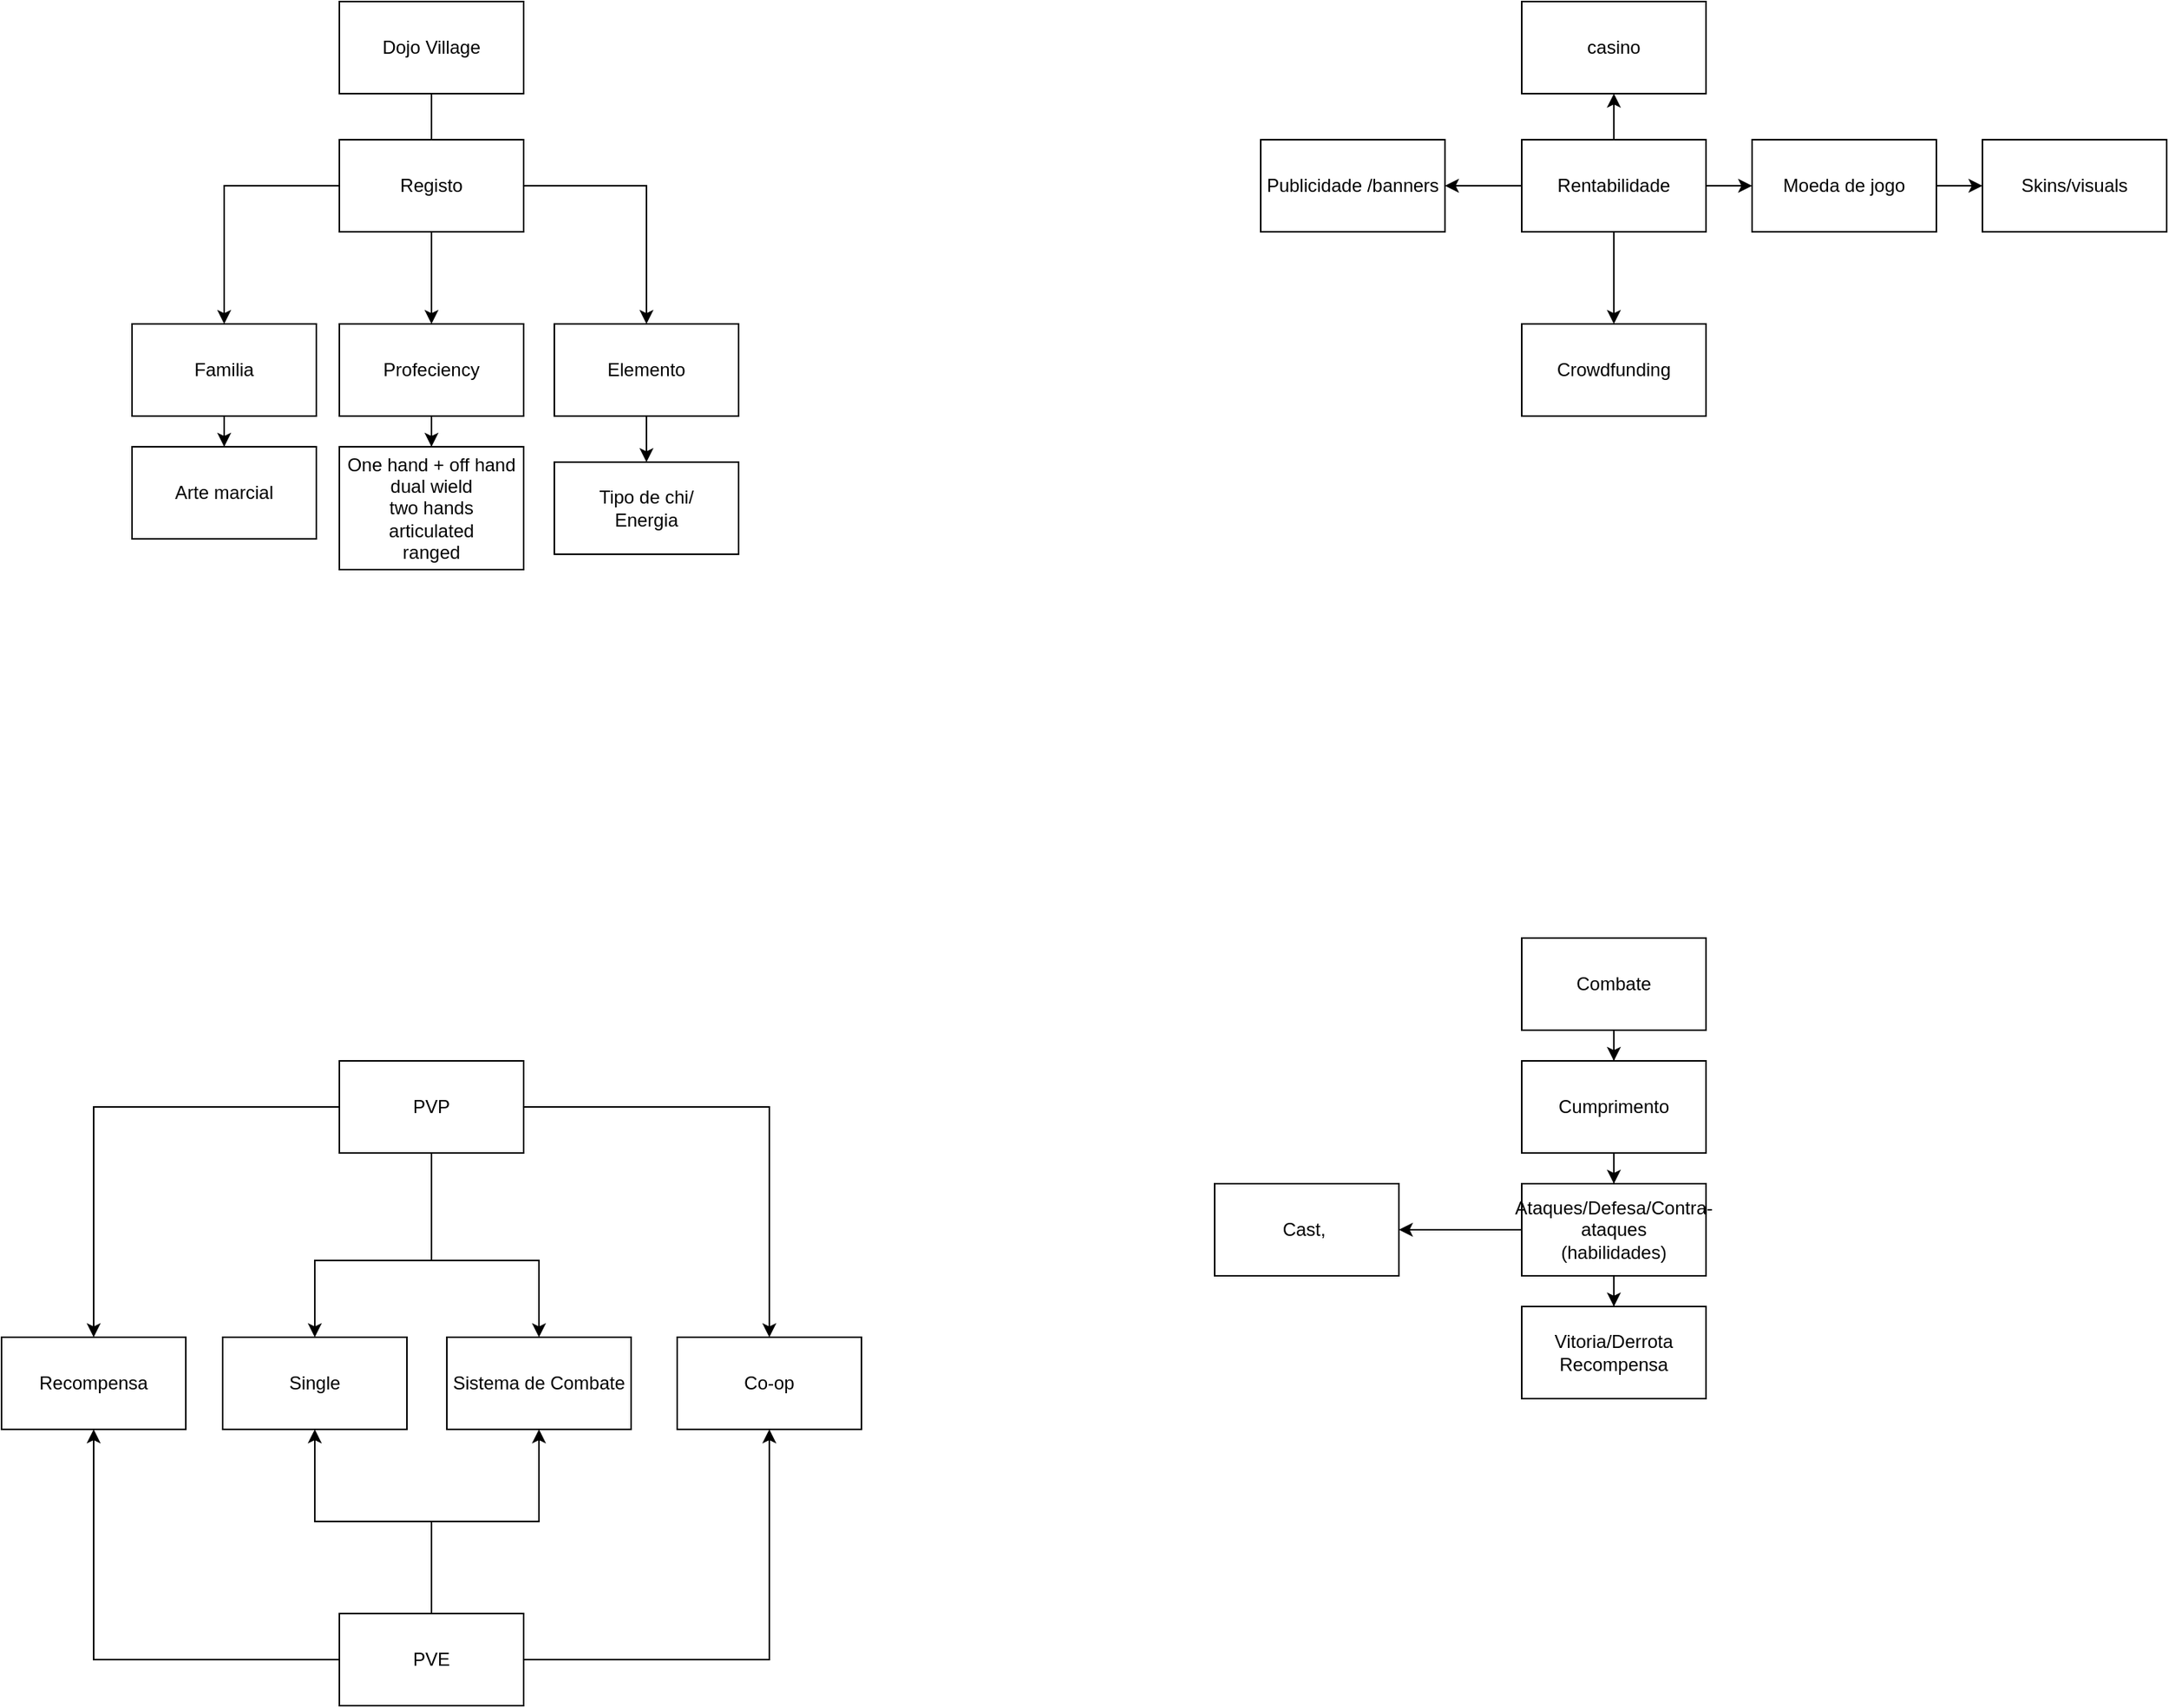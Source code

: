 <mxfile version="13.7.1" type="device"><diagram id="6_zDmfKreYewu6eXGgAh" name="Page-1"><mxGraphModel dx="2062" dy="1163" grid="1" gridSize="10" guides="1" tooltips="1" connect="1" arrows="1" fold="1" page="1" pageScale="1" pageWidth="1920" pageHeight="1200" math="0" shadow="0"><root><mxCell id="0"/><mxCell id="1" parent="0"/><mxCell id="ngPlzXH6kf3ZmFm6-NAn-9" value="" style="edgeStyle=orthogonalEdgeStyle;rounded=0;orthogonalLoop=1;jettySize=auto;html=1;" edge="1" parent="1" source="ngPlzXH6kf3ZmFm6-NAn-1" target="ngPlzXH6kf3ZmFm6-NAn-3"><mxGeometry relative="1" as="geometry"/></mxCell><mxCell id="ngPlzXH6kf3ZmFm6-NAn-1" value="&lt;div&gt;Dojo Village&lt;/div&gt;" style="rounded=0;whiteSpace=wrap;html=1;" vertex="1" parent="1"><mxGeometry x="240" y="20" width="120" height="60" as="geometry"/></mxCell><mxCell id="ngPlzXH6kf3ZmFm6-NAn-6" value="" style="edgeStyle=orthogonalEdgeStyle;rounded=0;orthogonalLoop=1;jettySize=auto;html=1;" edge="1" parent="1" source="ngPlzXH6kf3ZmFm6-NAn-2" target="ngPlzXH6kf3ZmFm6-NAn-5"><mxGeometry relative="1" as="geometry"/></mxCell><mxCell id="ngPlzXH6kf3ZmFm6-NAn-8" value="" style="edgeStyle=orthogonalEdgeStyle;rounded=0;orthogonalLoop=1;jettySize=auto;html=1;" edge="1" parent="1" source="ngPlzXH6kf3ZmFm6-NAn-2" target="ngPlzXH6kf3ZmFm6-NAn-7"><mxGeometry relative="1" as="geometry"/></mxCell><mxCell id="ngPlzXH6kf3ZmFm6-NAn-2" value="Registo" style="rounded=0;whiteSpace=wrap;html=1;" vertex="1" parent="1"><mxGeometry x="240" y="110" width="120" height="60" as="geometry"/></mxCell><mxCell id="ngPlzXH6kf3ZmFm6-NAn-46" value="" style="edgeStyle=orthogonalEdgeStyle;rounded=0;orthogonalLoop=1;jettySize=auto;html=1;" edge="1" parent="1" source="ngPlzXH6kf3ZmFm6-NAn-3" target="ngPlzXH6kf3ZmFm6-NAn-45"><mxGeometry relative="1" as="geometry"/></mxCell><mxCell id="ngPlzXH6kf3ZmFm6-NAn-3" value="&lt;div&gt;Profeciency&lt;/div&gt;" style="rounded=0;whiteSpace=wrap;html=1;" vertex="1" parent="1"><mxGeometry x="240" y="230" width="120" height="60" as="geometry"/></mxCell><mxCell id="ngPlzXH6kf3ZmFm6-NAn-49" value="" style="edgeStyle=orthogonalEdgeStyle;rounded=0;orthogonalLoop=1;jettySize=auto;html=1;" edge="1" parent="1" source="ngPlzXH6kf3ZmFm6-NAn-5" target="ngPlzXH6kf3ZmFm6-NAn-48"><mxGeometry relative="1" as="geometry"/></mxCell><mxCell id="ngPlzXH6kf3ZmFm6-NAn-5" value="&lt;div&gt;Elemento&lt;/div&gt;" style="rounded=0;whiteSpace=wrap;html=1;" vertex="1" parent="1"><mxGeometry x="380" y="230" width="120" height="60" as="geometry"/></mxCell><mxCell id="ngPlzXH6kf3ZmFm6-NAn-51" value="" style="edgeStyle=orthogonalEdgeStyle;rounded=0;orthogonalLoop=1;jettySize=auto;html=1;" edge="1" parent="1" source="ngPlzXH6kf3ZmFm6-NAn-7" target="ngPlzXH6kf3ZmFm6-NAn-50"><mxGeometry relative="1" as="geometry"/></mxCell><mxCell id="ngPlzXH6kf3ZmFm6-NAn-7" value="&lt;div&gt;Familia&lt;/div&gt;" style="rounded=0;whiteSpace=wrap;html=1;" vertex="1" parent="1"><mxGeometry x="105" y="230" width="120" height="60" as="geometry"/></mxCell><mxCell id="ngPlzXH6kf3ZmFm6-NAn-21" style="edgeStyle=orthogonalEdgeStyle;rounded=0;orthogonalLoop=1;jettySize=auto;html=1;exitX=1;exitY=0.5;exitDx=0;exitDy=0;entryX=0.5;entryY=0;entryDx=0;entryDy=0;" edge="1" parent="1" source="ngPlzXH6kf3ZmFm6-NAn-10" target="ngPlzXH6kf3ZmFm6-NAn-20"><mxGeometry relative="1" as="geometry"/></mxCell><mxCell id="ngPlzXH6kf3ZmFm6-NAn-22" style="edgeStyle=orthogonalEdgeStyle;rounded=0;orthogonalLoop=1;jettySize=auto;html=1;exitX=0.5;exitY=1;exitDx=0;exitDy=0;entryX=0.5;entryY=0;entryDx=0;entryDy=0;" edge="1" parent="1" source="ngPlzXH6kf3ZmFm6-NAn-10" target="ngPlzXH6kf3ZmFm6-NAn-19"><mxGeometry relative="1" as="geometry"><Array as="points"><mxPoint x="300" y="840"/><mxPoint x="224" y="840"/></Array></mxGeometry></mxCell><mxCell id="ngPlzXH6kf3ZmFm6-NAn-24" value="" style="edgeStyle=orthogonalEdgeStyle;rounded=0;orthogonalLoop=1;jettySize=auto;html=1;exitX=0.5;exitY=1;exitDx=0;exitDy=0;" edge="1" parent="1" source="ngPlzXH6kf3ZmFm6-NAn-10" target="ngPlzXH6kf3ZmFm6-NAn-23"><mxGeometry relative="1" as="geometry"><Array as="points"><mxPoint x="300" y="840"/><mxPoint x="370" y="840"/></Array></mxGeometry></mxCell><mxCell id="ngPlzXH6kf3ZmFm6-NAn-32" style="edgeStyle=orthogonalEdgeStyle;rounded=0;orthogonalLoop=1;jettySize=auto;html=1;entryX=0.5;entryY=0;entryDx=0;entryDy=0;" edge="1" parent="1" source="ngPlzXH6kf3ZmFm6-NAn-10" target="ngPlzXH6kf3ZmFm6-NAn-31"><mxGeometry relative="1" as="geometry"/></mxCell><mxCell id="ngPlzXH6kf3ZmFm6-NAn-10" value="&lt;div&gt;PVP&lt;/div&gt;" style="rounded=0;whiteSpace=wrap;html=1;" vertex="1" parent="1"><mxGeometry x="240" y="710" width="120" height="60" as="geometry"/></mxCell><mxCell id="ngPlzXH6kf3ZmFm6-NAn-28" value="" style="edgeStyle=orthogonalEdgeStyle;rounded=0;orthogonalLoop=1;jettySize=auto;html=1;entryX=0.5;entryY=1;entryDx=0;entryDy=0;" edge="1" parent="1" source="ngPlzXH6kf3ZmFm6-NAn-11" target="ngPlzXH6kf3ZmFm6-NAn-23"><mxGeometry relative="1" as="geometry"><mxPoint x="350" y="1020" as="targetPoint"/></mxGeometry></mxCell><mxCell id="ngPlzXH6kf3ZmFm6-NAn-29" style="edgeStyle=orthogonalEdgeStyle;rounded=0;orthogonalLoop=1;jettySize=auto;html=1;entryX=0.5;entryY=1;entryDx=0;entryDy=0;" edge="1" parent="1" source="ngPlzXH6kf3ZmFm6-NAn-11" target="ngPlzXH6kf3ZmFm6-NAn-19"><mxGeometry relative="1" as="geometry"/></mxCell><mxCell id="ngPlzXH6kf3ZmFm6-NAn-30" style="edgeStyle=orthogonalEdgeStyle;rounded=0;orthogonalLoop=1;jettySize=auto;html=1;entryX=0.5;entryY=1;entryDx=0;entryDy=0;" edge="1" parent="1" source="ngPlzXH6kf3ZmFm6-NAn-11" target="ngPlzXH6kf3ZmFm6-NAn-20"><mxGeometry relative="1" as="geometry"/></mxCell><mxCell id="ngPlzXH6kf3ZmFm6-NAn-33" style="edgeStyle=orthogonalEdgeStyle;rounded=0;orthogonalLoop=1;jettySize=auto;html=1;entryX=0.5;entryY=1;entryDx=0;entryDy=0;" edge="1" parent="1" source="ngPlzXH6kf3ZmFm6-NAn-11" target="ngPlzXH6kf3ZmFm6-NAn-31"><mxGeometry relative="1" as="geometry"/></mxCell><mxCell id="ngPlzXH6kf3ZmFm6-NAn-11" value="&lt;div&gt;PVE&lt;/div&gt;" style="rounded=0;whiteSpace=wrap;html=1;" vertex="1" parent="1"><mxGeometry x="240" y="1070" width="120" height="60" as="geometry"/></mxCell><mxCell id="ngPlzXH6kf3ZmFm6-NAn-19" value="&lt;div&gt;Single&lt;/div&gt;" style="rounded=0;whiteSpace=wrap;html=1;" vertex="1" parent="1"><mxGeometry x="164" y="890" width="120" height="60" as="geometry"/></mxCell><mxCell id="ngPlzXH6kf3ZmFm6-NAn-20" value="&lt;div&gt;Co-op&lt;/div&gt;" style="rounded=0;whiteSpace=wrap;html=1;" vertex="1" parent="1"><mxGeometry x="460" y="890" width="120" height="60" as="geometry"/></mxCell><mxCell id="ngPlzXH6kf3ZmFm6-NAn-23" value="&lt;div&gt;Sistema de Combate&lt;/div&gt;" style="rounded=0;whiteSpace=wrap;html=1;" vertex="1" parent="1"><mxGeometry x="310" y="890" width="120" height="60" as="geometry"/></mxCell><mxCell id="ngPlzXH6kf3ZmFm6-NAn-31" value="Recompensa" style="rounded=0;whiteSpace=wrap;html=1;" vertex="1" parent="1"><mxGeometry x="20" y="890" width="120" height="60" as="geometry"/></mxCell><mxCell id="ngPlzXH6kf3ZmFm6-NAn-36" value="" style="edgeStyle=orthogonalEdgeStyle;rounded=0;orthogonalLoop=1;jettySize=auto;html=1;" edge="1" parent="1" source="ngPlzXH6kf3ZmFm6-NAn-34" target="ngPlzXH6kf3ZmFm6-NAn-35"><mxGeometry relative="1" as="geometry"/></mxCell><mxCell id="ngPlzXH6kf3ZmFm6-NAn-38" value="" style="edgeStyle=orthogonalEdgeStyle;rounded=0;orthogonalLoop=1;jettySize=auto;html=1;" edge="1" parent="1" source="ngPlzXH6kf3ZmFm6-NAn-34" target="ngPlzXH6kf3ZmFm6-NAn-37"><mxGeometry relative="1" as="geometry"/></mxCell><mxCell id="ngPlzXH6kf3ZmFm6-NAn-40" value="" style="edgeStyle=orthogonalEdgeStyle;rounded=0;orthogonalLoop=1;jettySize=auto;html=1;" edge="1" parent="1" source="ngPlzXH6kf3ZmFm6-NAn-34" target="ngPlzXH6kf3ZmFm6-NAn-39"><mxGeometry relative="1" as="geometry"/></mxCell><mxCell id="ngPlzXH6kf3ZmFm6-NAn-42" value="" style="edgeStyle=orthogonalEdgeStyle;rounded=0;orthogonalLoop=1;jettySize=auto;html=1;" edge="1" parent="1" source="ngPlzXH6kf3ZmFm6-NAn-34" target="ngPlzXH6kf3ZmFm6-NAn-41"><mxGeometry relative="1" as="geometry"/></mxCell><mxCell id="ngPlzXH6kf3ZmFm6-NAn-34" value="&lt;div&gt;Rentabilidade&lt;/div&gt;" style="rounded=0;whiteSpace=wrap;html=1;" vertex="1" parent="1"><mxGeometry x="1010" y="110" width="120" height="60" as="geometry"/></mxCell><mxCell id="ngPlzXH6kf3ZmFm6-NAn-35" value="Crowdfunding" style="rounded=0;whiteSpace=wrap;html=1;" vertex="1" parent="1"><mxGeometry x="1010" y="230" width="120" height="60" as="geometry"/></mxCell><mxCell id="ngPlzXH6kf3ZmFm6-NAn-37" value="Publicidade /banners" style="rounded=0;whiteSpace=wrap;html=1;" vertex="1" parent="1"><mxGeometry x="840" y="110" width="120" height="60" as="geometry"/></mxCell><mxCell id="ngPlzXH6kf3ZmFm6-NAn-39" value="&lt;div&gt;casino&lt;/div&gt;" style="rounded=0;whiteSpace=wrap;html=1;" vertex="1" parent="1"><mxGeometry x="1010" y="20" width="120" height="60" as="geometry"/></mxCell><mxCell id="ngPlzXH6kf3ZmFm6-NAn-44" value="" style="edgeStyle=orthogonalEdgeStyle;rounded=0;orthogonalLoop=1;jettySize=auto;html=1;" edge="1" parent="1" source="ngPlzXH6kf3ZmFm6-NAn-41" target="ngPlzXH6kf3ZmFm6-NAn-43"><mxGeometry relative="1" as="geometry"/></mxCell><mxCell id="ngPlzXH6kf3ZmFm6-NAn-41" value="&lt;div&gt;Moeda de jogo&lt;/div&gt;" style="rounded=0;whiteSpace=wrap;html=1;" vertex="1" parent="1"><mxGeometry x="1160" y="110" width="120" height="60" as="geometry"/></mxCell><mxCell id="ngPlzXH6kf3ZmFm6-NAn-43" value="&lt;div&gt;Skins/visuals&lt;/div&gt;" style="rounded=0;whiteSpace=wrap;html=1;" vertex="1" parent="1"><mxGeometry x="1310" y="110" width="120" height="60" as="geometry"/></mxCell><mxCell id="ngPlzXH6kf3ZmFm6-NAn-45" value="&lt;div&gt;One hand + off hand&lt;/div&gt;&lt;div&gt;dual wield&lt;/div&gt;&lt;div&gt;two hands&lt;/div&gt;&lt;div&gt;articulated &lt;br&gt;&lt;/div&gt;&lt;div&gt;ranged&lt;br&gt;&lt;/div&gt;" style="rounded=0;whiteSpace=wrap;html=1;" vertex="1" parent="1"><mxGeometry x="240" y="310" width="120" height="80" as="geometry"/></mxCell><mxCell id="ngPlzXH6kf3ZmFm6-NAn-48" value="&lt;div&gt;Tipo de chi/&lt;/div&gt;&lt;div&gt;Energia&lt;/div&gt;" style="rounded=0;whiteSpace=wrap;html=1;" vertex="1" parent="1"><mxGeometry x="380" y="320" width="120" height="60" as="geometry"/></mxCell><mxCell id="ngPlzXH6kf3ZmFm6-NAn-50" value="Arte marcial " style="rounded=0;whiteSpace=wrap;html=1;" vertex="1" parent="1"><mxGeometry x="105" y="310" width="120" height="60" as="geometry"/></mxCell><mxCell id="ngPlzXH6kf3ZmFm6-NAn-55" value="" style="edgeStyle=orthogonalEdgeStyle;rounded=0;orthogonalLoop=1;jettySize=auto;html=1;" edge="1" parent="1" source="ngPlzXH6kf3ZmFm6-NAn-53" target="ngPlzXH6kf3ZmFm6-NAn-54"><mxGeometry relative="1" as="geometry"/></mxCell><mxCell id="ngPlzXH6kf3ZmFm6-NAn-53" value="&lt;div&gt;Combate&lt;/div&gt;" style="rounded=0;whiteSpace=wrap;html=1;" vertex="1" parent="1"><mxGeometry x="1010" y="630" width="120" height="60" as="geometry"/></mxCell><mxCell id="ngPlzXH6kf3ZmFm6-NAn-57" value="" style="edgeStyle=orthogonalEdgeStyle;rounded=0;orthogonalLoop=1;jettySize=auto;html=1;" edge="1" parent="1" source="ngPlzXH6kf3ZmFm6-NAn-54" target="ngPlzXH6kf3ZmFm6-NAn-56"><mxGeometry relative="1" as="geometry"/></mxCell><mxCell id="ngPlzXH6kf3ZmFm6-NAn-54" value="&lt;div&gt;Cumprimento&lt;/div&gt;" style="rounded=0;whiteSpace=wrap;html=1;" vertex="1" parent="1"><mxGeometry x="1010" y="710" width="120" height="60" as="geometry"/></mxCell><mxCell id="ngPlzXH6kf3ZmFm6-NAn-59" value="" style="edgeStyle=orthogonalEdgeStyle;rounded=0;orthogonalLoop=1;jettySize=auto;html=1;" edge="1" parent="1" source="ngPlzXH6kf3ZmFm6-NAn-56" target="ngPlzXH6kf3ZmFm6-NAn-58"><mxGeometry relative="1" as="geometry"/></mxCell><mxCell id="ngPlzXH6kf3ZmFm6-NAn-61" value="" style="edgeStyle=orthogonalEdgeStyle;rounded=0;orthogonalLoop=1;jettySize=auto;html=1;" edge="1" parent="1" source="ngPlzXH6kf3ZmFm6-NAn-56" target="ngPlzXH6kf3ZmFm6-NAn-60"><mxGeometry relative="1" as="geometry"/></mxCell><mxCell id="ngPlzXH6kf3ZmFm6-NAn-56" value="&lt;div&gt;Ataques/Defesa/Contra-ataques&lt;/div&gt;(habilidades)" style="rounded=0;whiteSpace=wrap;html=1;" vertex="1" parent="1"><mxGeometry x="1010" y="790" width="120" height="60" as="geometry"/></mxCell><mxCell id="ngPlzXH6kf3ZmFm6-NAn-58" value="&lt;div&gt;Vitoria/Derrota&lt;/div&gt;&lt;div&gt;Recompensa&lt;br&gt;&lt;/div&gt;" style="rounded=0;whiteSpace=wrap;html=1;" vertex="1" parent="1"><mxGeometry x="1010" y="870" width="120" height="60" as="geometry"/></mxCell><mxCell id="ngPlzXH6kf3ZmFm6-NAn-60" value="Cast,&amp;nbsp; " style="rounded=0;whiteSpace=wrap;html=1;" vertex="1" parent="1"><mxGeometry x="810" y="790" width="120" height="60" as="geometry"/></mxCell></root></mxGraphModel></diagram></mxfile>